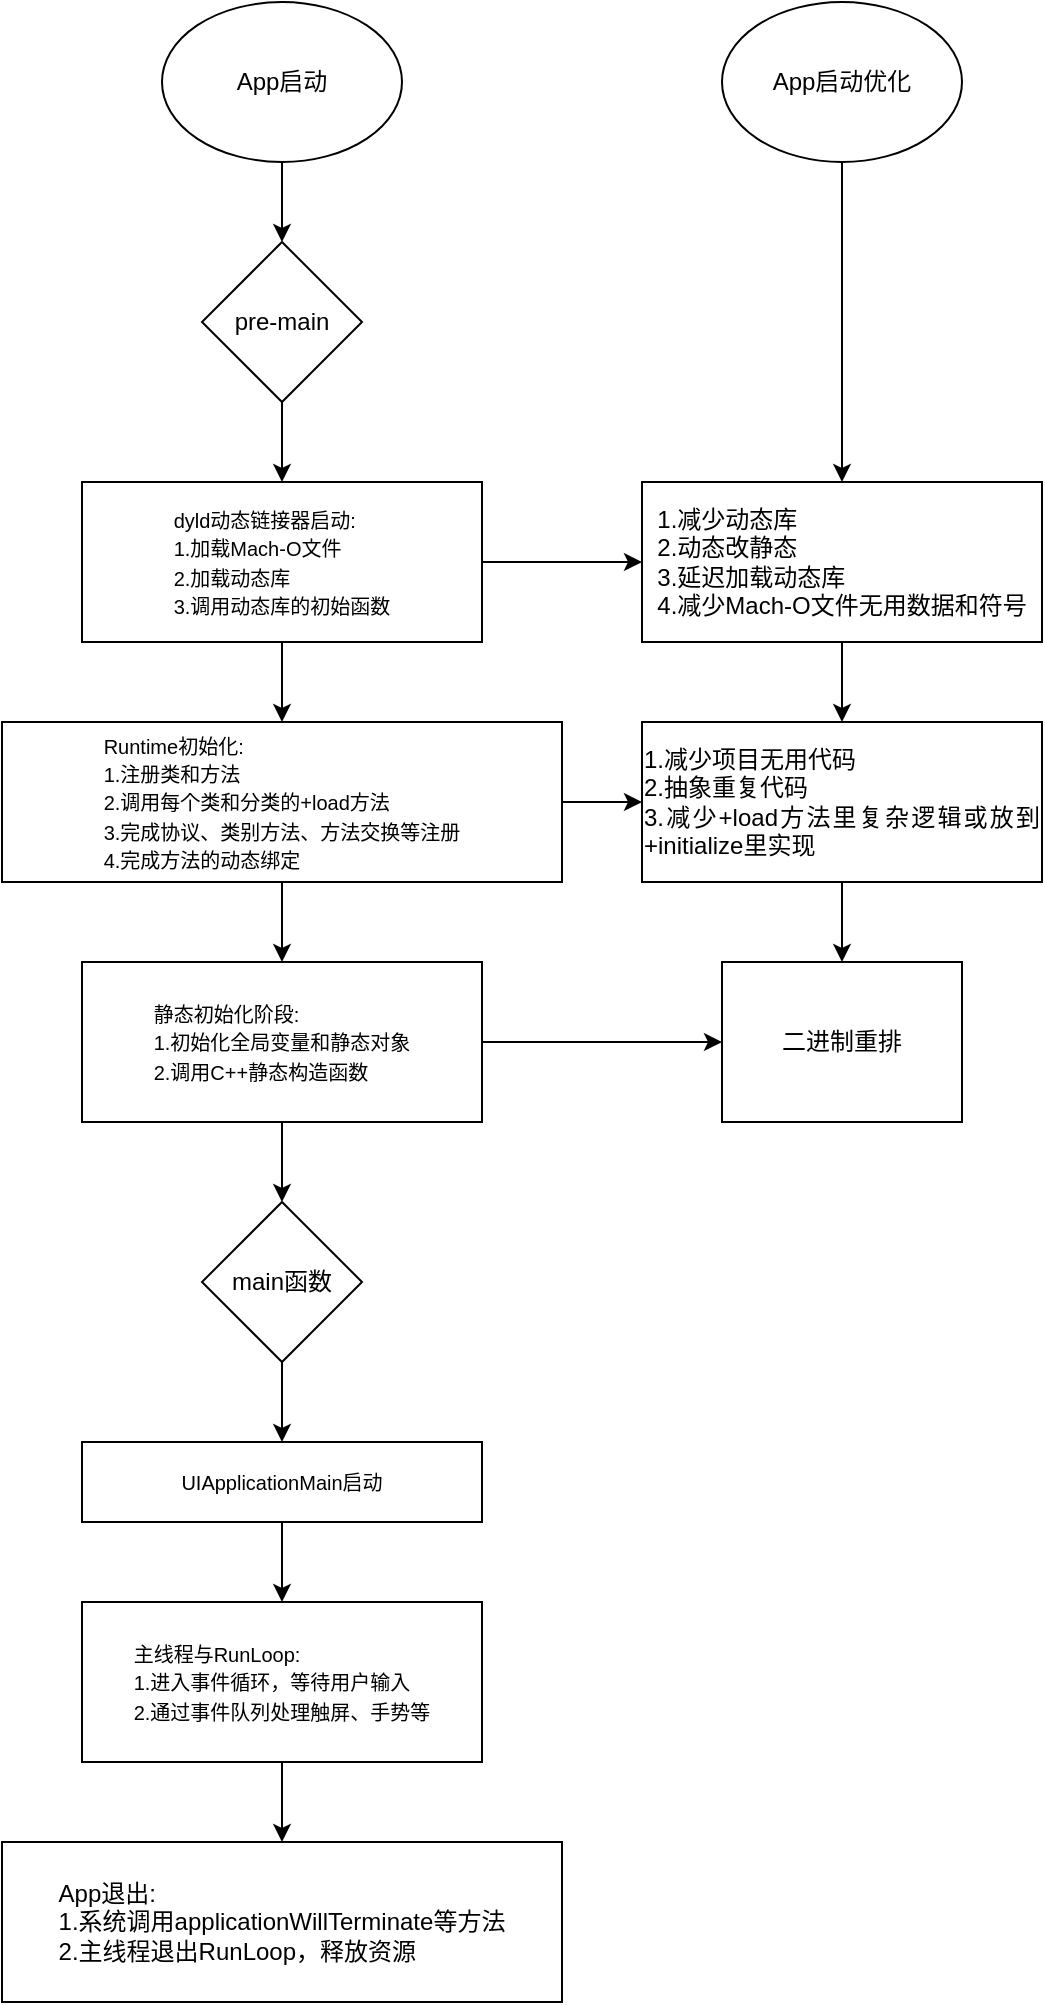 <mxfile version="25.0.3">
  <diagram name="第 1 页" id="weAJyAuKUi2FDlKsi1JT">
    <mxGraphModel dx="1082" dy="872" grid="1" gridSize="10" guides="1" tooltips="1" connect="1" arrows="1" fold="1" page="1" pageScale="1" pageWidth="827" pageHeight="1169" math="0" shadow="0">
      <root>
        <mxCell id="0" />
        <mxCell id="1" parent="0" />
        <mxCell id="4DrlTJSZ5cez98okmt2o-3" value="" style="edgeStyle=orthogonalEdgeStyle;rounded=0;orthogonalLoop=1;jettySize=auto;html=1;" edge="1" parent="1" source="4DrlTJSZ5cez98okmt2o-1" target="4DrlTJSZ5cez98okmt2o-2">
          <mxGeometry relative="1" as="geometry" />
        </mxCell>
        <mxCell id="4DrlTJSZ5cez98okmt2o-1" value="App启动" style="ellipse;whiteSpace=wrap;html=1;" vertex="1" parent="1">
          <mxGeometry x="240" y="40" width="120" height="80" as="geometry" />
        </mxCell>
        <mxCell id="4DrlTJSZ5cez98okmt2o-5" value="" style="edgeStyle=orthogonalEdgeStyle;rounded=0;orthogonalLoop=1;jettySize=auto;html=1;" edge="1" parent="1" source="4DrlTJSZ5cez98okmt2o-2" target="4DrlTJSZ5cez98okmt2o-4">
          <mxGeometry relative="1" as="geometry" />
        </mxCell>
        <mxCell id="4DrlTJSZ5cez98okmt2o-2" value="pre-main" style="rhombus;whiteSpace=wrap;html=1;" vertex="1" parent="1">
          <mxGeometry x="260" y="160" width="80" height="80" as="geometry" />
        </mxCell>
        <mxCell id="4DrlTJSZ5cez98okmt2o-7" value="" style="edgeStyle=orthogonalEdgeStyle;rounded=0;orthogonalLoop=1;jettySize=auto;html=1;" edge="1" parent="1" source="4DrlTJSZ5cez98okmt2o-4" target="4DrlTJSZ5cez98okmt2o-6">
          <mxGeometry relative="1" as="geometry" />
        </mxCell>
        <mxCell id="4DrlTJSZ5cez98okmt2o-34" value="" style="edgeStyle=orthogonalEdgeStyle;rounded=0;orthogonalLoop=1;jettySize=auto;html=1;" edge="1" parent="1" source="4DrlTJSZ5cez98okmt2o-4" target="4DrlTJSZ5cez98okmt2o-32">
          <mxGeometry relative="1" as="geometry" />
        </mxCell>
        <mxCell id="4DrlTJSZ5cez98okmt2o-4" value="&lt;div style=&quot;text-align: justify;&quot;&gt;&lt;span style=&quot;background-color: initial; font-size: 10px;&quot;&gt;dyld动态链接器启动:&lt;/span&gt;&lt;/div&gt;&lt;div style=&quot;text-align: justify;&quot;&gt;&lt;span style=&quot;background-color: initial; font-size: 10px;&quot;&gt;1.加载Mach-O文件&lt;/span&gt;&lt;/div&gt;&lt;div&gt;&lt;div style=&quot;text-align: justify;&quot;&gt;&lt;span style=&quot;background-color: initial; font-size: 10px;&quot;&gt;2.加载动态库&lt;/span&gt;&lt;/div&gt;&lt;span style=&quot;font-size: 10px; background-color: initial;&quot;&gt;3.调用动态库的初始函数&lt;/span&gt;&lt;/div&gt;" style="whiteSpace=wrap;html=1;align=center;" vertex="1" parent="1">
          <mxGeometry x="200" y="280" width="200" height="80" as="geometry" />
        </mxCell>
        <mxCell id="4DrlTJSZ5cez98okmt2o-9" value="" style="edgeStyle=orthogonalEdgeStyle;rounded=0;orthogonalLoop=1;jettySize=auto;html=1;" edge="1" parent="1" source="4DrlTJSZ5cez98okmt2o-6" target="4DrlTJSZ5cez98okmt2o-8">
          <mxGeometry relative="1" as="geometry" />
        </mxCell>
        <mxCell id="4DrlTJSZ5cez98okmt2o-35" value="" style="edgeStyle=orthogonalEdgeStyle;rounded=0;orthogonalLoop=1;jettySize=auto;html=1;" edge="1" parent="1" source="4DrlTJSZ5cez98okmt2o-6" target="4DrlTJSZ5cez98okmt2o-33">
          <mxGeometry relative="1" as="geometry" />
        </mxCell>
        <mxCell id="4DrlTJSZ5cez98okmt2o-6" value="&lt;div style=&quot;text-align: justify;&quot;&gt;&lt;span style=&quot;font-size: 10px; background-color: initial;&quot;&gt;Runtime初始化:&lt;/span&gt;&lt;/div&gt;&lt;div style=&quot;text-align: justify;&quot;&gt;&lt;span style=&quot;font-size: 10px;&quot;&gt;1.注册类和方法&lt;/span&gt;&lt;/div&gt;&lt;div style=&quot;text-align: justify;&quot;&gt;&lt;span style=&quot;font-size: 10px;&quot;&gt;2.调用每个类和分类的+load方法&lt;/span&gt;&lt;/div&gt;&lt;div style=&quot;text-align: justify;&quot;&gt;&lt;span style=&quot;font-size: 10px;&quot;&gt;3.完成协议、类别方法、方法交换等注册&lt;/span&gt;&lt;/div&gt;&lt;div style=&quot;text-align: justify;&quot;&gt;&lt;span style=&quot;font-size: 10px;&quot;&gt;4.完成方法的动态绑定&lt;/span&gt;&lt;/div&gt;" style="whiteSpace=wrap;html=1;" vertex="1" parent="1">
          <mxGeometry x="160" y="400" width="280" height="80" as="geometry" />
        </mxCell>
        <mxCell id="4DrlTJSZ5cez98okmt2o-43" value="" style="edgeStyle=orthogonalEdgeStyle;rounded=0;orthogonalLoop=1;jettySize=auto;html=1;" edge="1" parent="1" source="4DrlTJSZ5cez98okmt2o-8" target="4DrlTJSZ5cez98okmt2o-40">
          <mxGeometry relative="1" as="geometry" />
        </mxCell>
        <mxCell id="4DrlTJSZ5cez98okmt2o-8" value="&lt;div style=&quot;text-align: justify;&quot;&gt;&lt;span style=&quot;font-size: 10px; background-color: initial;&quot;&gt;静态初始化阶段:&lt;/span&gt;&lt;/div&gt;&lt;div style=&quot;text-align: justify;&quot;&gt;&lt;font style=&quot;font-size: 10px;&quot;&gt;1.初始化全局变量和静态对象&lt;/font&gt;&lt;/div&gt;&lt;div style=&quot;text-align: justify;&quot;&gt;&lt;font style=&quot;font-size: 10px;&quot;&gt;2.调用C++静态构造函数&lt;/font&gt;&lt;/div&gt;" style="whiteSpace=wrap;html=1;" vertex="1" parent="1">
          <mxGeometry x="200" y="520" width="200" height="80" as="geometry" />
        </mxCell>
        <mxCell id="4DrlTJSZ5cez98okmt2o-13" value="" style="edgeStyle=orthogonalEdgeStyle;rounded=0;orthogonalLoop=1;jettySize=auto;html=1;exitX=0.5;exitY=1;exitDx=0;exitDy=0;" edge="1" parent="1" source="4DrlTJSZ5cez98okmt2o-8" target="4DrlTJSZ5cez98okmt2o-12">
          <mxGeometry relative="1" as="geometry">
            <mxPoint x="160" y="670" as="sourcePoint" />
          </mxGeometry>
        </mxCell>
        <mxCell id="4DrlTJSZ5cez98okmt2o-15" value="" style="edgeStyle=orthogonalEdgeStyle;rounded=0;orthogonalLoop=1;jettySize=auto;html=1;" edge="1" parent="1" source="4DrlTJSZ5cez98okmt2o-12" target="4DrlTJSZ5cez98okmt2o-14">
          <mxGeometry relative="1" as="geometry" />
        </mxCell>
        <mxCell id="4DrlTJSZ5cez98okmt2o-12" value="main函数" style="rhombus;whiteSpace=wrap;html=1;" vertex="1" parent="1">
          <mxGeometry x="260" y="640" width="80" height="80" as="geometry" />
        </mxCell>
        <mxCell id="4DrlTJSZ5cez98okmt2o-17" value="" style="edgeStyle=orthogonalEdgeStyle;rounded=0;orthogonalLoop=1;jettySize=auto;html=1;" edge="1" parent="1" source="4DrlTJSZ5cez98okmt2o-14" target="4DrlTJSZ5cez98okmt2o-16">
          <mxGeometry relative="1" as="geometry" />
        </mxCell>
        <mxCell id="4DrlTJSZ5cez98okmt2o-14" value="&lt;font style=&quot;font-size: 10px;&quot;&gt;UIApplicationMain启动&lt;/font&gt;" style="whiteSpace=wrap;html=1;" vertex="1" parent="1">
          <mxGeometry x="200" y="760" width="200" height="40" as="geometry" />
        </mxCell>
        <mxCell id="4DrlTJSZ5cez98okmt2o-30" value="" style="edgeStyle=orthogonalEdgeStyle;rounded=0;orthogonalLoop=1;jettySize=auto;html=1;" edge="1" parent="1" source="4DrlTJSZ5cez98okmt2o-16" target="4DrlTJSZ5cez98okmt2o-29">
          <mxGeometry relative="1" as="geometry" />
        </mxCell>
        <mxCell id="4DrlTJSZ5cez98okmt2o-16" value="&lt;div style=&quot;text-align: justify;&quot;&gt;&lt;span style=&quot;font-size: 10px; background-color: initial;&quot;&gt;主线程与RunLoop:&lt;/span&gt;&lt;/div&gt;&lt;div style=&quot;text-align: justify;&quot;&gt;&lt;font style=&quot;font-size: 10px;&quot;&gt;1.进入事件循环，等待用户输入&lt;/font&gt;&lt;/div&gt;&lt;div style=&quot;text-align: justify;&quot;&gt;&lt;font style=&quot;font-size: 10px;&quot;&gt;2.通过事件队列处理触屏、手势等&lt;/font&gt;&lt;/div&gt;" style="whiteSpace=wrap;html=1;" vertex="1" parent="1">
          <mxGeometry x="200" y="840" width="200" height="80" as="geometry" />
        </mxCell>
        <mxCell id="4DrlTJSZ5cez98okmt2o-37" style="edgeStyle=orthogonalEdgeStyle;rounded=0;orthogonalLoop=1;jettySize=auto;html=1;exitX=0.5;exitY=1;exitDx=0;exitDy=0;entryX=0.5;entryY=0;entryDx=0;entryDy=0;" edge="1" parent="1" source="4DrlTJSZ5cez98okmt2o-26" target="4DrlTJSZ5cez98okmt2o-32">
          <mxGeometry relative="1" as="geometry" />
        </mxCell>
        <mxCell id="4DrlTJSZ5cez98okmt2o-26" value="App启动优化" style="ellipse;whiteSpace=wrap;html=1;" vertex="1" parent="1">
          <mxGeometry x="520" y="40" width="120" height="80" as="geometry" />
        </mxCell>
        <mxCell id="4DrlTJSZ5cez98okmt2o-29" value="&lt;div style=&quot;text-align: justify;&quot;&gt;&lt;span style=&quot;background-color: initial;&quot;&gt;App退出:&lt;/span&gt;&lt;/div&gt;&lt;div style=&quot;text-align: justify;&quot;&gt;1.系统调用applicationWillTerminate等方法&lt;/div&gt;&lt;div style=&quot;text-align: justify;&quot;&gt;2.主线程退出RunLoop，释放资源&lt;/div&gt;" style="whiteSpace=wrap;html=1;" vertex="1" parent="1">
          <mxGeometry x="160" y="960" width="280" height="80" as="geometry" />
        </mxCell>
        <mxCell id="4DrlTJSZ5cez98okmt2o-38" value="" style="edgeStyle=orthogonalEdgeStyle;rounded=0;orthogonalLoop=1;jettySize=auto;html=1;" edge="1" parent="1" source="4DrlTJSZ5cez98okmt2o-32" target="4DrlTJSZ5cez98okmt2o-33">
          <mxGeometry relative="1" as="geometry" />
        </mxCell>
        <mxCell id="4DrlTJSZ5cez98okmt2o-32" value="&lt;div style=&quot;text-align: justify;&quot;&gt;&lt;span style=&quot;background-color: initial;&quot;&gt;1.减少动态库&lt;/span&gt;&lt;/div&gt;&lt;div style=&quot;text-align: justify;&quot;&gt;2.动态改静态&lt;/div&gt;&lt;div style=&quot;text-align: justify;&quot;&gt;3.延迟加载动态库&lt;/div&gt;&lt;div style=&quot;text-align: justify;&quot;&gt;4.减少Mach-O文件无用数据和符号&lt;/div&gt;" style="rounded=0;whiteSpace=wrap;html=1;" vertex="1" parent="1">
          <mxGeometry x="480" y="280" width="200" height="80" as="geometry" />
        </mxCell>
        <mxCell id="4DrlTJSZ5cez98okmt2o-42" value="" style="edgeStyle=orthogonalEdgeStyle;rounded=0;orthogonalLoop=1;jettySize=auto;html=1;" edge="1" parent="1" source="4DrlTJSZ5cez98okmt2o-33" target="4DrlTJSZ5cez98okmt2o-40">
          <mxGeometry relative="1" as="geometry" />
        </mxCell>
        <mxCell id="4DrlTJSZ5cez98okmt2o-33" value="&lt;div style=&quot;text-align: justify;&quot;&gt;&lt;span style=&quot;background-color: initial;&quot;&gt;1.减少项目无用代码&lt;/span&gt;&lt;/div&gt;&lt;div style=&quot;text-align: justify;&quot;&gt;2.抽象重复代码&lt;/div&gt;&lt;div style=&quot;text-align: justify;&quot;&gt;3.减少+load方法里复杂逻辑或放到+initialize里实现&lt;/div&gt;" style="rounded=0;whiteSpace=wrap;html=1;" vertex="1" parent="1">
          <mxGeometry x="480" y="400" width="200" height="80" as="geometry" />
        </mxCell>
        <mxCell id="4DrlTJSZ5cez98okmt2o-40" value="二进制重排" style="rounded=0;whiteSpace=wrap;html=1;" vertex="1" parent="1">
          <mxGeometry x="520" y="520" width="120" height="80" as="geometry" />
        </mxCell>
      </root>
    </mxGraphModel>
  </diagram>
</mxfile>
